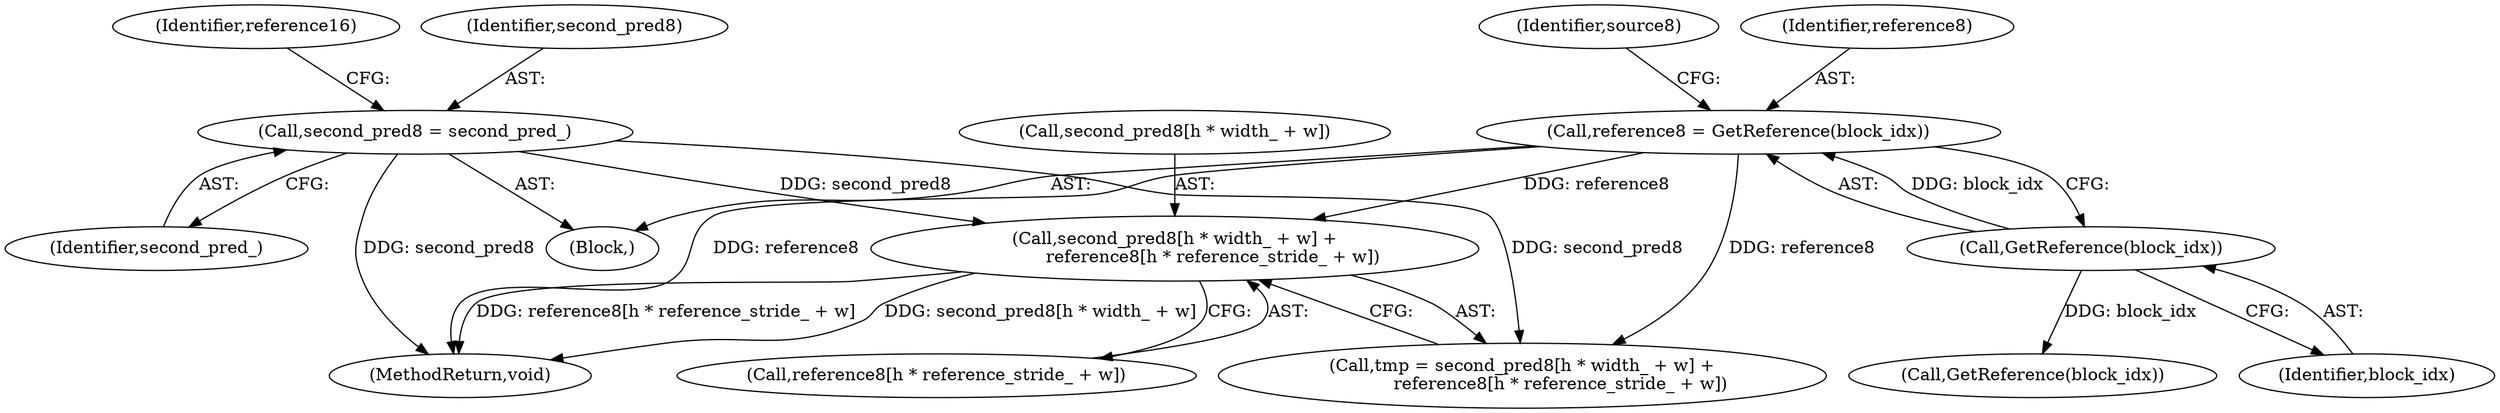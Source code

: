 digraph "0_Android_5a9753fca56f0eeb9f61e342b2fccffc364f9426_96@array" {
"1000165" [label="(Call,second_pred8[h * width_ + w] +\n              reference8[h * reference_stride_ + w])"];
"1000120" [label="(Call,second_pred8 = second_pred_)"];
"1000113" [label="(Call,reference8 = GetReference(block_idx))"];
"1000115" [label="(Call,GetReference(block_idx))"];
"1000116" [label="(Identifier,block_idx)"];
"1000118" [label="(Identifier,source8)"];
"1000126" [label="(Call,GetReference(block_idx))"];
"1000124" [label="(Identifier,reference16)"];
"1000163" [label="(Call,tmp = second_pred8[h * width_ + w] +\n              reference8[h * reference_stride_ + w])"];
"1000113" [label="(Call,reference8 = GetReference(block_idx))"];
"1000114" [label="(Identifier,reference8)"];
"1000173" [label="(Call,reference8[h * reference_stride_ + w])"];
"1000165" [label="(Call,second_pred8[h * width_ + w] +\n              reference8[h * reference_stride_ + w])"];
"1000115" [label="(Call,GetReference(block_idx))"];
"1000120" [label="(Call,second_pred8 = second_pred_)"];
"1000108" [label="(Block,)"];
"1000121" [label="(Identifier,second_pred8)"];
"1000122" [label="(Identifier,second_pred_)"];
"1000166" [label="(Call,second_pred8[h * width_ + w])"];
"1000238" [label="(MethodReturn,void)"];
"1000165" -> "1000163"  [label="AST: "];
"1000165" -> "1000173"  [label="CFG: "];
"1000166" -> "1000165"  [label="AST: "];
"1000173" -> "1000165"  [label="AST: "];
"1000163" -> "1000165"  [label="CFG: "];
"1000165" -> "1000238"  [label="DDG: second_pred8[h * width_ + w]"];
"1000165" -> "1000238"  [label="DDG: reference8[h * reference_stride_ + w]"];
"1000120" -> "1000165"  [label="DDG: second_pred8"];
"1000113" -> "1000165"  [label="DDG: reference8"];
"1000120" -> "1000108"  [label="AST: "];
"1000120" -> "1000122"  [label="CFG: "];
"1000121" -> "1000120"  [label="AST: "];
"1000122" -> "1000120"  [label="AST: "];
"1000124" -> "1000120"  [label="CFG: "];
"1000120" -> "1000238"  [label="DDG: second_pred8"];
"1000120" -> "1000163"  [label="DDG: second_pred8"];
"1000113" -> "1000108"  [label="AST: "];
"1000113" -> "1000115"  [label="CFG: "];
"1000114" -> "1000113"  [label="AST: "];
"1000115" -> "1000113"  [label="AST: "];
"1000118" -> "1000113"  [label="CFG: "];
"1000113" -> "1000238"  [label="DDG: reference8"];
"1000115" -> "1000113"  [label="DDG: block_idx"];
"1000113" -> "1000163"  [label="DDG: reference8"];
"1000115" -> "1000116"  [label="CFG: "];
"1000116" -> "1000115"  [label="AST: "];
"1000115" -> "1000126"  [label="DDG: block_idx"];
}
